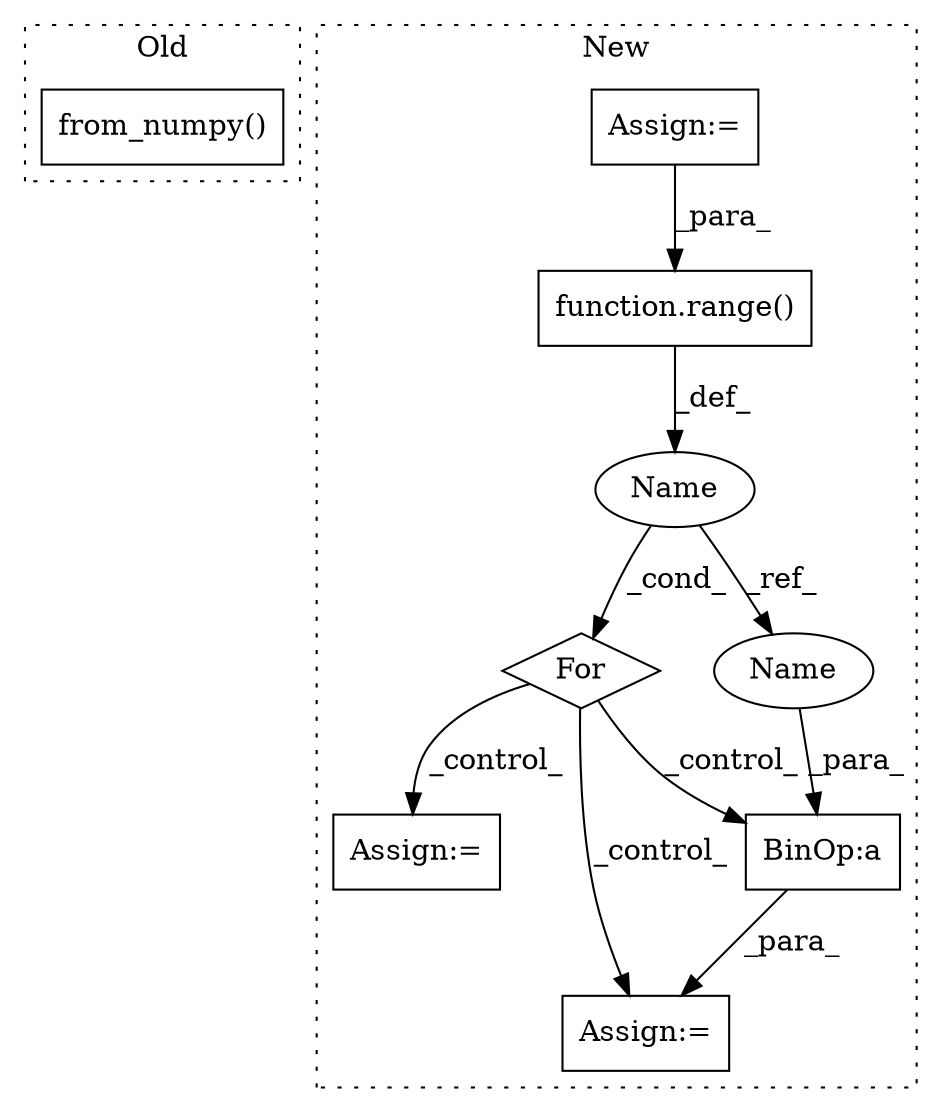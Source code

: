 digraph G {
subgraph cluster0 {
1 [label="from_numpy()" a="75" s="925,967" l="17,1" shape="box"];
label = "Old";
style="dotted";
}
subgraph cluster1 {
2 [label="function.range()" a="75" s="622,642" l="6,1" shape="box"];
3 [label="For" a="107" s="613,643" l="4,14" shape="diamond"];
4 [label="Assign:=" a="68" s="696" l="3" shape="box"];
5 [label="Name" a="87" s="617" l="1" shape="ellipse"];
6 [label="Assign:=" a="68" s="332" l="3" shape="box"];
7 [label="Assign:=" a="68" s="658" l="3" shape="box"];
8 [label="BinOp:a" a="82" s="662" l="3" shape="box"];
9 [label="Name" a="87" s="661" l="1" shape="ellipse"];
label = "New";
style="dotted";
}
2 -> 5 [label="_def_"];
3 -> 8 [label="_control_"];
3 -> 4 [label="_control_"];
3 -> 7 [label="_control_"];
5 -> 3 [label="_cond_"];
5 -> 9 [label="_ref_"];
6 -> 2 [label="_para_"];
8 -> 7 [label="_para_"];
9 -> 8 [label="_para_"];
}